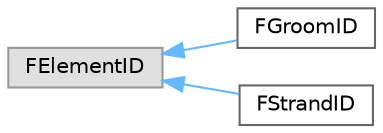 digraph "Graphical Class Hierarchy"
{
 // INTERACTIVE_SVG=YES
 // LATEX_PDF_SIZE
  bgcolor="transparent";
  edge [fontname=Helvetica,fontsize=10,labelfontname=Helvetica,labelfontsize=10];
  node [fontname=Helvetica,fontsize=10,shape=box,height=0.2,width=0.4];
  rankdir="LR";
  Node0 [id="Node000000",label="FElementID",height=0.2,width=0.4,color="grey60", fillcolor="#E0E0E0", style="filled",tooltip=" "];
  Node0 -> Node1 [id="edge3756_Node000000_Node000001",dir="back",color="steelblue1",style="solid",tooltip=" "];
  Node1 [id="Node000001",label="FGroomID",height=0.2,width=0.4,color="grey40", fillcolor="white", style="filled",URL="$dd/d21/structFGroomID.html",tooltip=" "];
  Node0 -> Node2 [id="edge3757_Node000000_Node000002",dir="back",color="steelblue1",style="solid",tooltip=" "];
  Node2 [id="Node000002",label="FStrandID",height=0.2,width=0.4,color="grey40", fillcolor="white", style="filled",URL="$d5/df4/structFStrandID.html",tooltip=" "];
}
